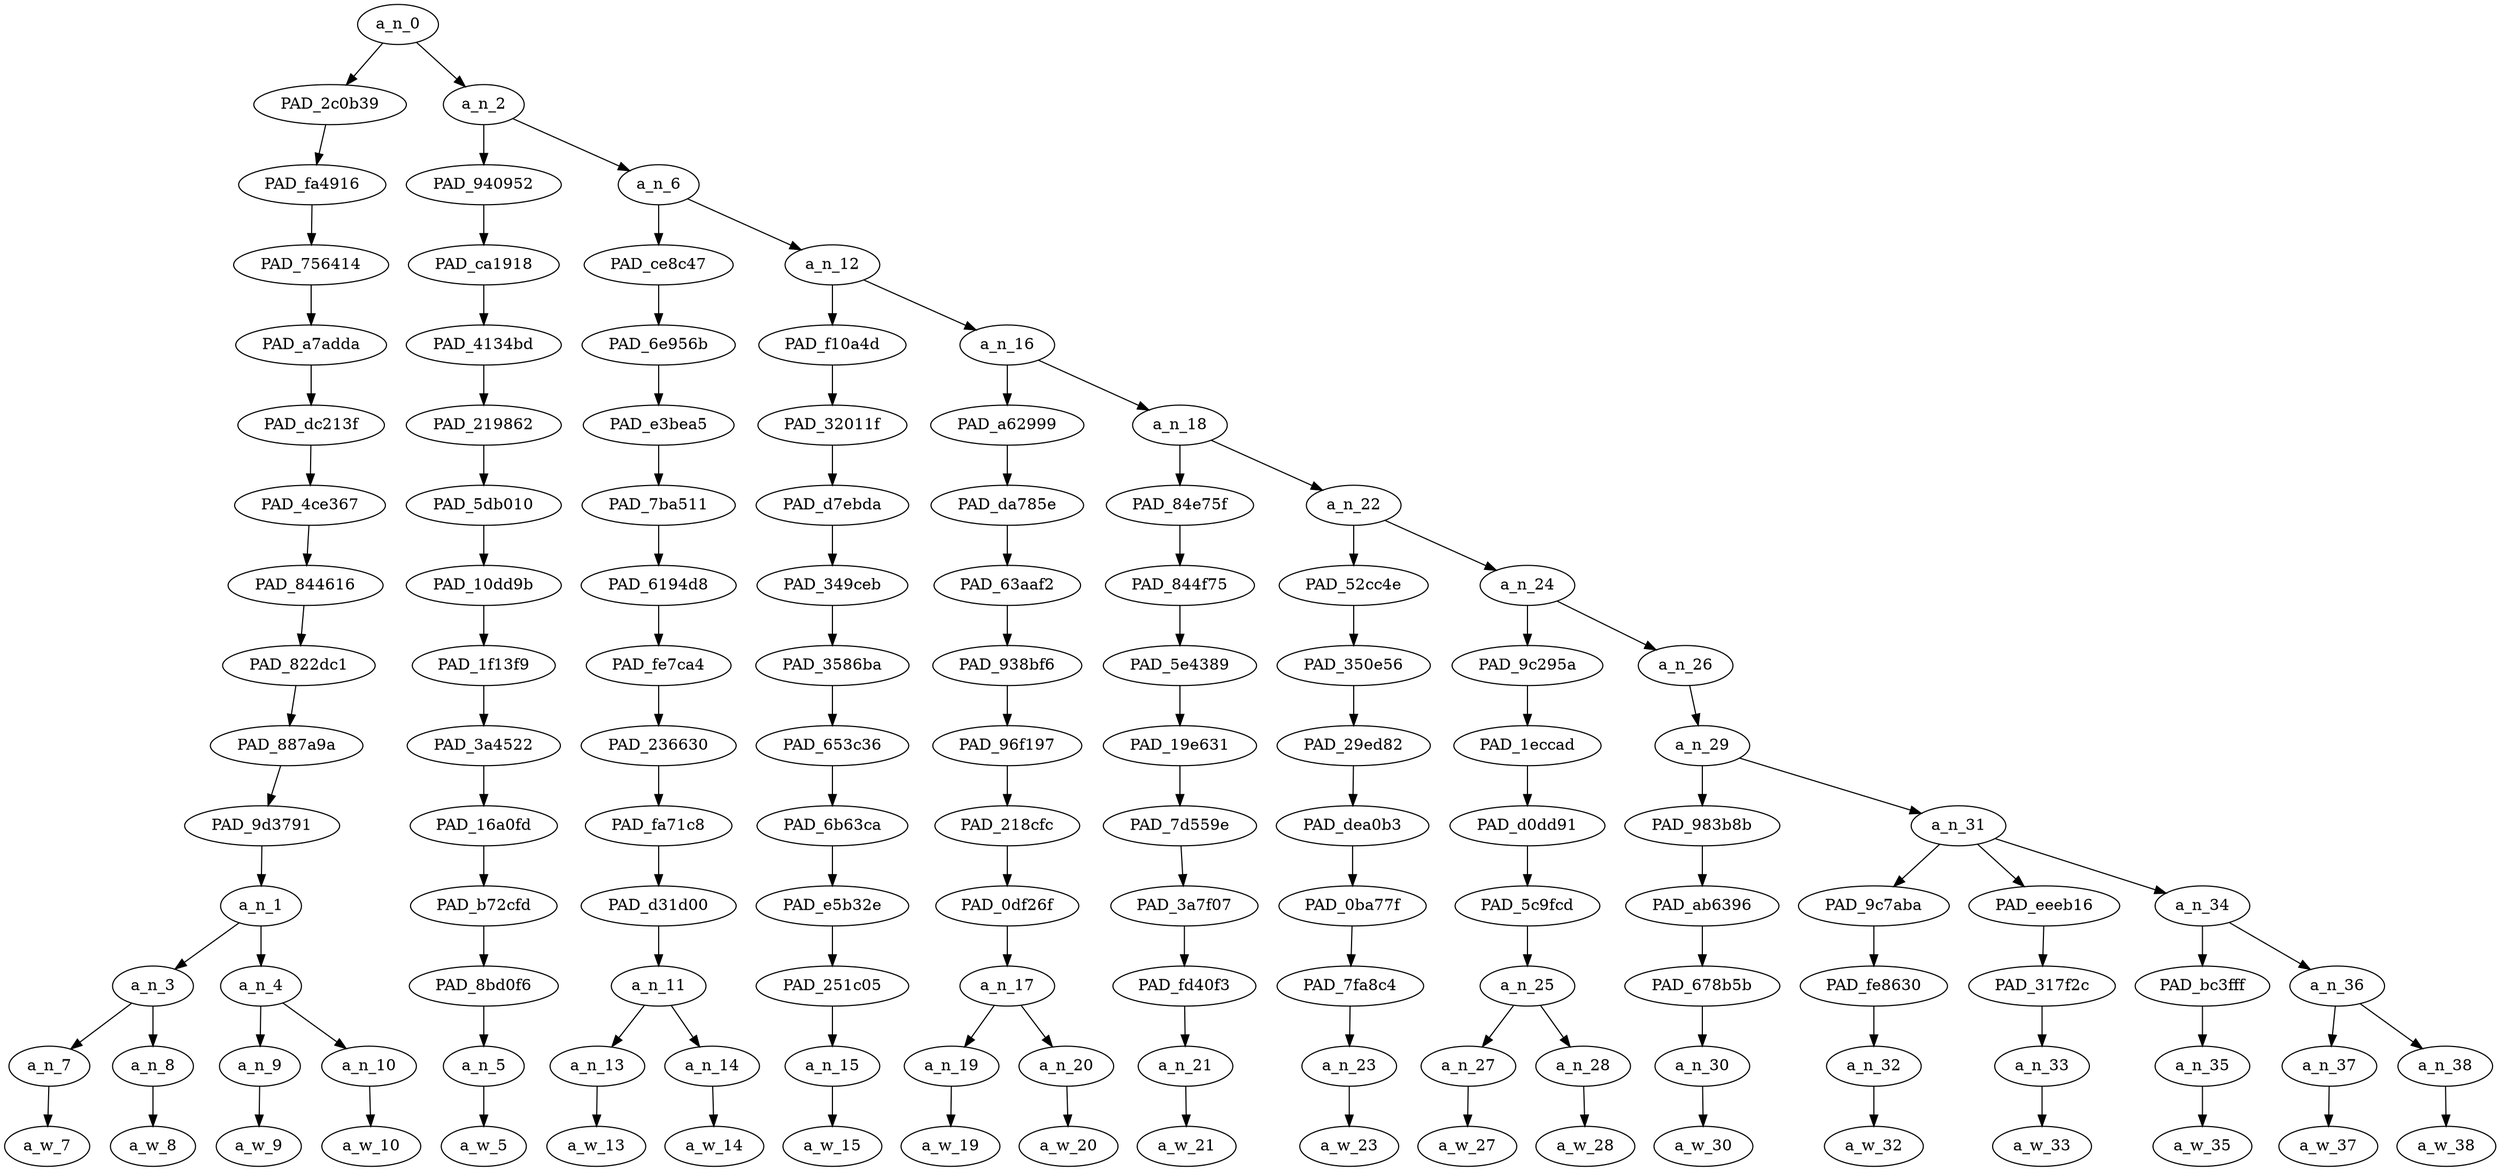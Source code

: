 strict digraph "" {
	a_n_0	[div_dir=1,
		index=0,
		level=14,
		pos="3.49072265625,14!",
		text_span="[0, 1, 2, 3, 4, 5, 6, 7, 8, 9, 10, 11, 12, 13, 14, 15, 16, 17, 18, 19]",
		value=1.00000000];
	PAD_2c0b39	[div_dir=1,
		index=0,
		level=13,
		pos="1.5,13!",
		text_span="[0, 1, 2, 3]",
		value=0.48665834];
	a_n_0 -> PAD_2c0b39;
	a_n_2	[div_dir=1,
		index=1,
		level=13,
		pos="5.4814453125,13!",
		text_span="[4, 5, 6, 7, 8, 9, 10, 11, 12, 13, 14, 15, 16, 17, 18, 19]",
		value=0.51190128];
	a_n_0 -> a_n_2;
	PAD_fa4916	[div_dir=1,
		index=0,
		level=12,
		pos="1.5,12!",
		text_span="[0, 1, 2, 3]",
		value=0.48665834];
	PAD_2c0b39 -> PAD_fa4916;
	PAD_756414	[div_dir=1,
		index=0,
		level=11,
		pos="1.5,11!",
		text_span="[0, 1, 2, 3]",
		value=0.48665834];
	PAD_fa4916 -> PAD_756414;
	PAD_a7adda	[div_dir=1,
		index=0,
		level=10,
		pos="1.5,10!",
		text_span="[0, 1, 2, 3]",
		value=0.48665834];
	PAD_756414 -> PAD_a7adda;
	PAD_dc213f	[div_dir=1,
		index=0,
		level=9,
		pos="1.5,9!",
		text_span="[0, 1, 2, 3]",
		value=0.48665834];
	PAD_a7adda -> PAD_dc213f;
	PAD_4ce367	[div_dir=1,
		index=0,
		level=8,
		pos="1.5,8!",
		text_span="[0, 1, 2, 3]",
		value=0.48665834];
	PAD_dc213f -> PAD_4ce367;
	PAD_844616	[div_dir=1,
		index=0,
		level=7,
		pos="1.5,7!",
		text_span="[0, 1, 2, 3]",
		value=0.48665834];
	PAD_4ce367 -> PAD_844616;
	PAD_822dc1	[div_dir=1,
		index=0,
		level=6,
		pos="1.5,6!",
		text_span="[0, 1, 2, 3]",
		value=0.48665834];
	PAD_844616 -> PAD_822dc1;
	PAD_887a9a	[div_dir=1,
		index=0,
		level=5,
		pos="1.5,5!",
		text_span="[0, 1, 2, 3]",
		value=0.48665834];
	PAD_822dc1 -> PAD_887a9a;
	PAD_9d3791	[div_dir=1,
		index=0,
		level=4,
		pos="1.5,4!",
		text_span="[0, 1, 2, 3]",
		value=0.48665834];
	PAD_887a9a -> PAD_9d3791;
	a_n_1	[div_dir=1,
		index=0,
		level=3,
		pos="1.5,3!",
		text_span="[0, 1, 2, 3]",
		value=0.48665834];
	PAD_9d3791 -> a_n_1;
	a_n_3	[div_dir=1,
		index=0,
		level=2,
		pos="0.5,2!",
		text_span="[0, 1]",
		value=0.38314880];
	a_n_1 -> a_n_3;
	a_n_4	[div_dir=1,
		index=1,
		level=2,
		pos="2.5,2!",
		text_span="[2, 3]",
		value=0.10087319];
	a_n_1 -> a_n_4;
	a_n_7	[div_dir=1,
		index=0,
		level=1,
		pos="0.0,1!",
		text_span="[0]",
		value=0.06192658];
	a_n_3 -> a_n_7;
	a_n_8	[div_dir=1,
		index=1,
		level=1,
		pos="1.0,1!",
		text_span="[1]",
		value=0.31808008];
	a_n_3 -> a_n_8;
	a_w_7	[div_dir=0,
		index=0,
		level=0,
		pos="0,0!",
		text_span="[0]",
		value=the];
	a_n_7 -> a_w_7;
	a_w_8	[div_dir=0,
		index=1,
		level=0,
		pos="1,0!",
		text_span="[1]",
		value=kike];
	a_n_8 -> a_w_8;
	a_n_9	[div_dir=1,
		index=2,
		level=1,
		pos="2.0,1!",
		text_span="[2]",
		value=0.05852479];
	a_n_4 -> a_n_9;
	a_n_10	[div_dir=1,
		index=3,
		level=1,
		pos="3.0,1!",
		text_span="[3]",
		value=0.04202744];
	a_n_4 -> a_n_10;
	a_w_9	[div_dir=0,
		index=2,
		level=0,
		pos="2,0!",
		text_span="[2]",
		value=in];
	a_n_9 -> a_w_9;
	a_w_10	[div_dir=0,
		index=3,
		level=0,
		pos="3,0!",
		text_span="[3]",
		value=question];
	a_n_10 -> a_w_10;
	PAD_940952	[div_dir=1,
		index=1,
		level=12,
		pos="4.0,12!",
		text_span="[4]",
		value=0.03315677];
	a_n_2 -> PAD_940952;
	a_n_6	[div_dir=1,
		index=2,
		level=12,
		pos="6.962890625,12!",
		text_span="[5, 6, 7, 8, 9, 10, 11, 12, 13, 14, 15, 16, 17, 18, 19]",
		value=0.47858782];
	a_n_2 -> a_n_6;
	PAD_ca1918	[div_dir=1,
		index=1,
		level=11,
		pos="4.0,11!",
		text_span="[4]",
		value=0.03315677];
	PAD_940952 -> PAD_ca1918;
	PAD_4134bd	[div_dir=1,
		index=1,
		level=10,
		pos="4.0,10!",
		text_span="[4]",
		value=0.03315677];
	PAD_ca1918 -> PAD_4134bd;
	PAD_219862	[div_dir=1,
		index=1,
		level=9,
		pos="4.0,9!",
		text_span="[4]",
		value=0.03315677];
	PAD_4134bd -> PAD_219862;
	PAD_5db010	[div_dir=1,
		index=1,
		level=8,
		pos="4.0,8!",
		text_span="[4]",
		value=0.03315677];
	PAD_219862 -> PAD_5db010;
	PAD_10dd9b	[div_dir=1,
		index=1,
		level=7,
		pos="4.0,7!",
		text_span="[4]",
		value=0.03315677];
	PAD_5db010 -> PAD_10dd9b;
	PAD_1f13f9	[div_dir=1,
		index=1,
		level=6,
		pos="4.0,6!",
		text_span="[4]",
		value=0.03315677];
	PAD_10dd9b -> PAD_1f13f9;
	PAD_3a4522	[div_dir=1,
		index=1,
		level=5,
		pos="4.0,5!",
		text_span="[4]",
		value=0.03315677];
	PAD_1f13f9 -> PAD_3a4522;
	PAD_16a0fd	[div_dir=1,
		index=1,
		level=4,
		pos="4.0,4!",
		text_span="[4]",
		value=0.03315677];
	PAD_3a4522 -> PAD_16a0fd;
	PAD_b72cfd	[div_dir=1,
		index=1,
		level=3,
		pos="4.0,3!",
		text_span="[4]",
		value=0.03315677];
	PAD_16a0fd -> PAD_b72cfd;
	PAD_8bd0f6	[div_dir=1,
		index=2,
		level=2,
		pos="4.0,2!",
		text_span="[4]",
		value=0.03315677];
	PAD_b72cfd -> PAD_8bd0f6;
	a_n_5	[div_dir=1,
		index=4,
		level=1,
		pos="4.0,1!",
		text_span="[4]",
		value=0.03315677];
	PAD_8bd0f6 -> a_n_5;
	a_w_5	[div_dir=0,
		index=4,
		level=0,
		pos="4,0!",
		text_span="[4]",
		value=is];
	a_n_5 -> a_w_5;
	PAD_ce8c47	[div_dir=1,
		index=2,
		level=11,
		pos="5.5,11!",
		text_span="[5, 6]",
		value=0.06022116];
	a_n_6 -> PAD_ce8c47;
	a_n_12	[div_dir=1,
		index=3,
		level=11,
		pos="8.42578125,11!",
		text_span="[7, 8, 9, 10, 11, 12, 13, 14, 15, 16, 17, 18, 19]",
		value=0.41821819];
	a_n_6 -> a_n_12;
	PAD_6e956b	[div_dir=1,
		index=2,
		level=10,
		pos="5.5,10!",
		text_span="[5, 6]",
		value=0.06022116];
	PAD_ce8c47 -> PAD_6e956b;
	PAD_e3bea5	[div_dir=1,
		index=2,
		level=9,
		pos="5.5,9!",
		text_span="[5, 6]",
		value=0.06022116];
	PAD_6e956b -> PAD_e3bea5;
	PAD_7ba511	[div_dir=1,
		index=2,
		level=8,
		pos="5.5,8!",
		text_span="[5, 6]",
		value=0.06022116];
	PAD_e3bea5 -> PAD_7ba511;
	PAD_6194d8	[div_dir=1,
		index=2,
		level=7,
		pos="5.5,7!",
		text_span="[5, 6]",
		value=0.06022116];
	PAD_7ba511 -> PAD_6194d8;
	PAD_fe7ca4	[div_dir=1,
		index=2,
		level=6,
		pos="5.5,6!",
		text_span="[5, 6]",
		value=0.06022116];
	PAD_6194d8 -> PAD_fe7ca4;
	PAD_236630	[div_dir=1,
		index=2,
		level=5,
		pos="5.5,5!",
		text_span="[5, 6]",
		value=0.06022116];
	PAD_fe7ca4 -> PAD_236630;
	PAD_fa71c8	[div_dir=1,
		index=2,
		level=4,
		pos="5.5,4!",
		text_span="[5, 6]",
		value=0.06022116];
	PAD_236630 -> PAD_fa71c8;
	PAD_d31d00	[div_dir=1,
		index=2,
		level=3,
		pos="5.5,3!",
		text_span="[5, 6]",
		value=0.06022116];
	PAD_fa71c8 -> PAD_d31d00;
	a_n_11	[div_dir=1,
		index=3,
		level=2,
		pos="5.5,2!",
		text_span="[5, 6]",
		value=0.06022116];
	PAD_d31d00 -> a_n_11;
	a_n_13	[div_dir=1,
		index=5,
		level=1,
		pos="5.0,1!",
		text_span="[5]",
		value=0.02883840];
	a_n_11 -> a_n_13;
	a_n_14	[div_dir=1,
		index=6,
		level=1,
		pos="6.0,1!",
		text_span="[6]",
		value=0.03114152];
	a_n_11 -> a_n_14;
	a_w_13	[div_dir=0,
		index=5,
		level=0,
		pos="5,0!",
		text_span="[5]",
		value=the1];
	a_n_13 -> a_w_13;
	a_w_14	[div_dir=0,
		index=6,
		level=0,
		pos="6,0!",
		text_span="[6]",
		value=one];
	a_n_14 -> a_w_14;
	PAD_f10a4d	[div_dir=1,
		index=3,
		level=10,
		pos="7.0,10!",
		text_span="[7]",
		value=0.02920606];
	a_n_12 -> PAD_f10a4d;
	a_n_16	[div_dir=1,
		index=4,
		level=10,
		pos="9.8515625,10!",
		text_span="[8, 9, 10, 11, 12, 13, 14, 15, 16, 17, 18, 19]",
		value=0.38894783];
	a_n_12 -> a_n_16;
	PAD_32011f	[div_dir=1,
		index=3,
		level=9,
		pos="7.0,9!",
		text_span="[7]",
		value=0.02920606];
	PAD_f10a4d -> PAD_32011f;
	PAD_d7ebda	[div_dir=1,
		index=3,
		level=8,
		pos="7.0,8!",
		text_span="[7]",
		value=0.02920606];
	PAD_32011f -> PAD_d7ebda;
	PAD_349ceb	[div_dir=1,
		index=3,
		level=7,
		pos="7.0,7!",
		text_span="[7]",
		value=0.02920606];
	PAD_d7ebda -> PAD_349ceb;
	PAD_3586ba	[div_dir=1,
		index=3,
		level=6,
		pos="7.0,6!",
		text_span="[7]",
		value=0.02920606];
	PAD_349ceb -> PAD_3586ba;
	PAD_653c36	[div_dir=1,
		index=3,
		level=5,
		pos="7.0,5!",
		text_span="[7]",
		value=0.02920606];
	PAD_3586ba -> PAD_653c36;
	PAD_6b63ca	[div_dir=1,
		index=3,
		level=4,
		pos="7.0,4!",
		text_span="[7]",
		value=0.02920606];
	PAD_653c36 -> PAD_6b63ca;
	PAD_e5b32e	[div_dir=1,
		index=3,
		level=3,
		pos="7.0,3!",
		text_span="[7]",
		value=0.02920606];
	PAD_6b63ca -> PAD_e5b32e;
	PAD_251c05	[div_dir=1,
		index=4,
		level=2,
		pos="7.0,2!",
		text_span="[7]",
		value=0.02920606];
	PAD_e5b32e -> PAD_251c05;
	a_n_15	[div_dir=1,
		index=7,
		level=1,
		pos="7.0,1!",
		text_span="[7]",
		value=0.02920606];
	PAD_251c05 -> a_n_15;
	a_w_15	[div_dir=0,
		index=7,
		level=0,
		pos="7,0!",
		text_span="[7]",
		value=in1];
	a_n_15 -> a_w_15;
	PAD_a62999	[div_dir=1,
		index=4,
		level=9,
		pos="8.5,9!",
		text_span="[8, 9]",
		value=0.06862829];
	a_n_16 -> PAD_a62999;
	a_n_18	[div_dir=-1,
		index=5,
		level=9,
		pos="11.203125,9!",
		text_span="[10, 11, 12, 13, 14, 15, 16, 17, 18, 19]",
		value=0.32028460];
	a_n_16 -> a_n_18;
	PAD_da785e	[div_dir=1,
		index=4,
		level=8,
		pos="8.5,8!",
		text_span="[8, 9]",
		value=0.06862829];
	PAD_a62999 -> PAD_da785e;
	PAD_63aaf2	[div_dir=1,
		index=4,
		level=7,
		pos="8.5,7!",
		text_span="[8, 9]",
		value=0.06862829];
	PAD_da785e -> PAD_63aaf2;
	PAD_938bf6	[div_dir=1,
		index=4,
		level=6,
		pos="8.5,6!",
		text_span="[8, 9]",
		value=0.06862829];
	PAD_63aaf2 -> PAD_938bf6;
	PAD_96f197	[div_dir=1,
		index=4,
		level=5,
		pos="8.5,5!",
		text_span="[8, 9]",
		value=0.06862829];
	PAD_938bf6 -> PAD_96f197;
	PAD_218cfc	[div_dir=1,
		index=4,
		level=4,
		pos="8.5,4!",
		text_span="[8, 9]",
		value=0.06862829];
	PAD_96f197 -> PAD_218cfc;
	PAD_0df26f	[div_dir=1,
		index=4,
		level=3,
		pos="8.5,3!",
		text_span="[8, 9]",
		value=0.06862829];
	PAD_218cfc -> PAD_0df26f;
	a_n_17	[div_dir=1,
		index=5,
		level=2,
		pos="8.5,2!",
		text_span="[8, 9]",
		value=0.06862829];
	PAD_0df26f -> a_n_17;
	a_n_19	[div_dir=1,
		index=8,
		level=1,
		pos="8.0,1!",
		text_span="[8]",
		value=0.02949059];
	a_n_17 -> a_n_19;
	a_n_20	[div_dir=1,
		index=9,
		level=1,
		pos="9.0,1!",
		text_span="[9]",
		value=0.03904703];
	a_n_17 -> a_n_20;
	a_w_19	[div_dir=0,
		index=8,
		level=0,
		pos="8,0!",
		text_span="[8]",
		value=the2];
	a_n_19 -> a_w_19;
	a_w_20	[div_dir=0,
		index=9,
		level=0,
		pos="9,0!",
		text_span="[9]",
		value=video];
	a_n_20 -> a_w_20;
	PAD_84e75f	[div_dir=1,
		index=5,
		level=8,
		pos="10.0,8!",
		text_span="[10]",
		value=0.03393360];
	a_n_18 -> PAD_84e75f;
	a_n_22	[div_dir=-1,
		index=6,
		level=8,
		pos="12.40625,8!",
		text_span="[11, 12, 13, 14, 15, 16, 17, 18, 19]",
		value=0.28634911];
	a_n_18 -> a_n_22;
	PAD_844f75	[div_dir=1,
		index=5,
		level=7,
		pos="10.0,7!",
		text_span="[10]",
		value=0.03393360];
	PAD_84e75f -> PAD_844f75;
	PAD_5e4389	[div_dir=1,
		index=5,
		level=6,
		pos="10.0,6!",
		text_span="[10]",
		value=0.03393360];
	PAD_844f75 -> PAD_5e4389;
	PAD_19e631	[div_dir=1,
		index=5,
		level=5,
		pos="10.0,5!",
		text_span="[10]",
		value=0.03393360];
	PAD_5e4389 -> PAD_19e631;
	PAD_7d559e	[div_dir=1,
		index=5,
		level=4,
		pos="10.0,4!",
		text_span="[10]",
		value=0.03393360];
	PAD_19e631 -> PAD_7d559e;
	PAD_3a7f07	[div_dir=1,
		index=5,
		level=3,
		pos="10.0,3!",
		text_span="[10]",
		value=0.03393360];
	PAD_7d559e -> PAD_3a7f07;
	PAD_fd40f3	[div_dir=1,
		index=6,
		level=2,
		pos="10.0,2!",
		text_span="[10]",
		value=0.03393360];
	PAD_3a7f07 -> PAD_fd40f3;
	a_n_21	[div_dir=1,
		index=10,
		level=1,
		pos="10.0,1!",
		text_span="[10]",
		value=0.03393360];
	PAD_fd40f3 -> a_n_21;
	a_w_21	[div_dir=0,
		index=10,
		level=0,
		pos="10,0!",
		text_span="[10]",
		value=yelling];
	a_n_21 -> a_w_21;
	PAD_52cc4e	[div_dir=1,
		index=6,
		level=7,
		pos="11.0,7!",
		text_span="[11]",
		value=0.02656037];
	a_n_22 -> PAD_52cc4e;
	a_n_24	[div_dir=-1,
		index=7,
		level=7,
		pos="13.8125,7!",
		text_span="[12, 13, 14, 15, 16, 17, 18, 19]",
		value=0.25976875];
	a_n_22 -> a_n_24;
	PAD_350e56	[div_dir=1,
		index=6,
		level=6,
		pos="11.0,6!",
		text_span="[11]",
		value=0.02656037];
	PAD_52cc4e -> PAD_350e56;
	PAD_29ed82	[div_dir=1,
		index=6,
		level=5,
		pos="11.0,5!",
		text_span="[11]",
		value=0.02656037];
	PAD_350e56 -> PAD_29ed82;
	PAD_dea0b3	[div_dir=1,
		index=6,
		level=4,
		pos="11.0,4!",
		text_span="[11]",
		value=0.02656037];
	PAD_29ed82 -> PAD_dea0b3;
	PAD_0ba77f	[div_dir=1,
		index=6,
		level=3,
		pos="11.0,3!",
		text_span="[11]",
		value=0.02656037];
	PAD_dea0b3 -> PAD_0ba77f;
	PAD_7fa8c4	[div_dir=1,
		index=7,
		level=2,
		pos="11.0,2!",
		text_span="[11]",
		value=0.02656037];
	PAD_0ba77f -> PAD_7fa8c4;
	a_n_23	[div_dir=1,
		index=11,
		level=1,
		pos="11.0,1!",
		text_span="[11]",
		value=0.02656037];
	PAD_7fa8c4 -> a_n_23;
	a_w_23	[div_dir=0,
		index=11,
		level=0,
		pos="11,0!",
		text_span="[11]",
		value=at];
	a_n_23 -> a_w_23;
	PAD_9c295a	[div_dir=1,
		index=7,
		level=6,
		pos="12.5,6!",
		text_span="[12, 13]",
		value=0.06694454];
	a_n_24 -> PAD_9c295a;
	a_n_26	[div_dir=-1,
		index=8,
		level=6,
		pos="15.125,6!",
		text_span="[14, 15, 16, 17, 18, 19]",
		value=0.19280163];
	a_n_24 -> a_n_26;
	PAD_1eccad	[div_dir=1,
		index=7,
		level=5,
		pos="12.5,5!",
		text_span="[12, 13]",
		value=0.06694454];
	PAD_9c295a -> PAD_1eccad;
	PAD_d0dd91	[div_dir=1,
		index=7,
		level=4,
		pos="12.5,4!",
		text_span="[12, 13]",
		value=0.06694454];
	PAD_1eccad -> PAD_d0dd91;
	PAD_5c9fcd	[div_dir=1,
		index=7,
		level=3,
		pos="12.5,3!",
		text_span="[12, 13]",
		value=0.06694454];
	PAD_d0dd91 -> PAD_5c9fcd;
	a_n_25	[div_dir=1,
		index=8,
		level=2,
		pos="12.5,2!",
		text_span="[12, 13]",
		value=0.06694454];
	PAD_5c9fcd -> a_n_25;
	a_n_27	[div_dir=1,
		index=12,
		level=1,
		pos="12.0,1!",
		text_span="[12]",
		value=0.02839247];
	a_n_25 -> a_n_27;
	a_n_28	[div_dir=1,
		index=13,
		level=1,
		pos="13.0,1!",
		text_span="[13]",
		value=0.03835564];
	a_n_25 -> a_n_28;
	a_w_27	[div_dir=0,
		index=12,
		level=0,
		pos="12,0!",
		text_span="[12]",
		value=the3];
	a_n_27 -> a_w_27;
	a_w_28	[div_dir=0,
		index=13,
		level=0,
		pos="13,0!",
		text_span="[13]",
		value=cops];
	a_n_28 -> a_w_28;
	a_n_29	[div_dir=-1,
		index=8,
		level=5,
		pos="15.125,5!",
		text_span="[14, 15, 16, 17, 18, 19]",
		value=0.19266951];
	a_n_26 -> a_n_29;
	PAD_983b8b	[div_dir=-1,
		index=8,
		level=4,
		pos="14.0,4!",
		text_span="[14]",
		value=0.03254237];
	a_n_29 -> PAD_983b8b;
	a_n_31	[div_dir=-1,
		index=9,
		level=4,
		pos="16.25,4!",
		text_span="[15, 16, 17, 18, 19]",
		value=0.15999502];
	a_n_29 -> a_n_31;
	PAD_ab6396	[div_dir=-1,
		index=8,
		level=3,
		pos="14.0,3!",
		text_span="[14]",
		value=0.03254237];
	PAD_983b8b -> PAD_ab6396;
	PAD_678b5b	[div_dir=-1,
		index=9,
		level=2,
		pos="14.0,2!",
		text_span="[14]",
		value=0.03254237];
	PAD_ab6396 -> PAD_678b5b;
	a_n_30	[div_dir=-1,
		index=14,
		level=1,
		pos="14.0,1!",
		text_span="[14]",
		value=0.03254237];
	PAD_678b5b -> a_n_30;
	a_w_30	[div_dir=0,
		index=14,
		level=0,
		pos="14,0!",
		text_span="[14]",
		value=they];
	a_n_30 -> a_w_30;
	PAD_9c7aba	[div_dir=-1,
		index=9,
		level=3,
		pos="15.0,3!",
		text_span="[15]",
		value=0.02833049];
	a_n_31 -> PAD_9c7aba;
	PAD_eeeb16	[div_dir=-1,
		index=10,
		level=3,
		pos="16.0,3!",
		text_span="[16]",
		value=0.02907376];
	a_n_31 -> PAD_eeeb16;
	a_n_34	[div_dir=1,
		index=11,
		level=3,
		pos="17.75,3!",
		text_span="[17, 18, 19]",
		value=0.10249649];
	a_n_31 -> a_n_34;
	PAD_fe8630	[div_dir=-1,
		index=10,
		level=2,
		pos="15.0,2!",
		text_span="[15]",
		value=0.02833049];
	PAD_9c7aba -> PAD_fe8630;
	a_n_32	[div_dir=-1,
		index=15,
		level=1,
		pos="15.0,1!",
		text_span="[15]",
		value=0.02833049];
	PAD_fe8630 -> a_n_32;
	a_w_32	[div_dir=0,
		index=15,
		level=0,
		pos="15,0!",
		text_span="[15]",
		value=did];
	a_n_32 -> a_w_32;
	PAD_317f2c	[div_dir=-1,
		index=11,
		level=2,
		pos="16.0,2!",
		text_span="[16]",
		value=0.02907376];
	PAD_eeeb16 -> PAD_317f2c;
	a_n_33	[div_dir=-1,
		index=16,
		level=1,
		pos="16.0,1!",
		text_span="[16]",
		value=0.02907376];
	PAD_317f2c -> a_n_33;
	a_w_33	[div_dir=0,
		index=16,
		level=0,
		pos="16,0!",
		text_span="[16]",
		value=not];
	a_n_33 -> a_w_33;
	PAD_bc3fff	[div_dir=1,
		index=12,
		level=2,
		pos="17.0,2!",
		text_span="[17]",
		value=0.03006029];
	a_n_34 -> PAD_bc3fff;
	a_n_36	[div_dir=1,
		index=13,
		level=2,
		pos="18.5,2!",
		text_span="[18, 19]",
		value=0.07237716];
	a_n_34 -> a_n_36;
	a_n_35	[div_dir=1,
		index=17,
		level=1,
		pos="17.0,1!",
		text_span="[17]",
		value=0.03006029];
	PAD_bc3fff -> a_n_35;
	a_w_35	[div_dir=0,
		index=17,
		level=0,
		pos="17,0!",
		text_span="[17]",
		value=do];
	a_n_35 -> a_w_35;
	a_n_37	[div_dir=1,
		index=18,
		level=1,
		pos="18.0,1!",
		text_span="[18]",
		value=0.03368014];
	a_n_36 -> a_n_37;
	a_n_38	[div_dir=-1,
		index=19,
		level=1,
		pos="19.0,1!",
		text_span="[19]",
		value=0.03866725];
	a_n_36 -> a_n_38;
	a_w_37	[div_dir=0,
		index=18,
		level=0,
		pos="18,0!",
		text_span="[18]",
		value=anything];
	a_n_37 -> a_w_37;
	a_w_38	[div_dir=0,
		index=19,
		level=0,
		pos="19,0!",
		text_span="[19]",
		value=wrong];
	a_n_38 -> a_w_38;
}
